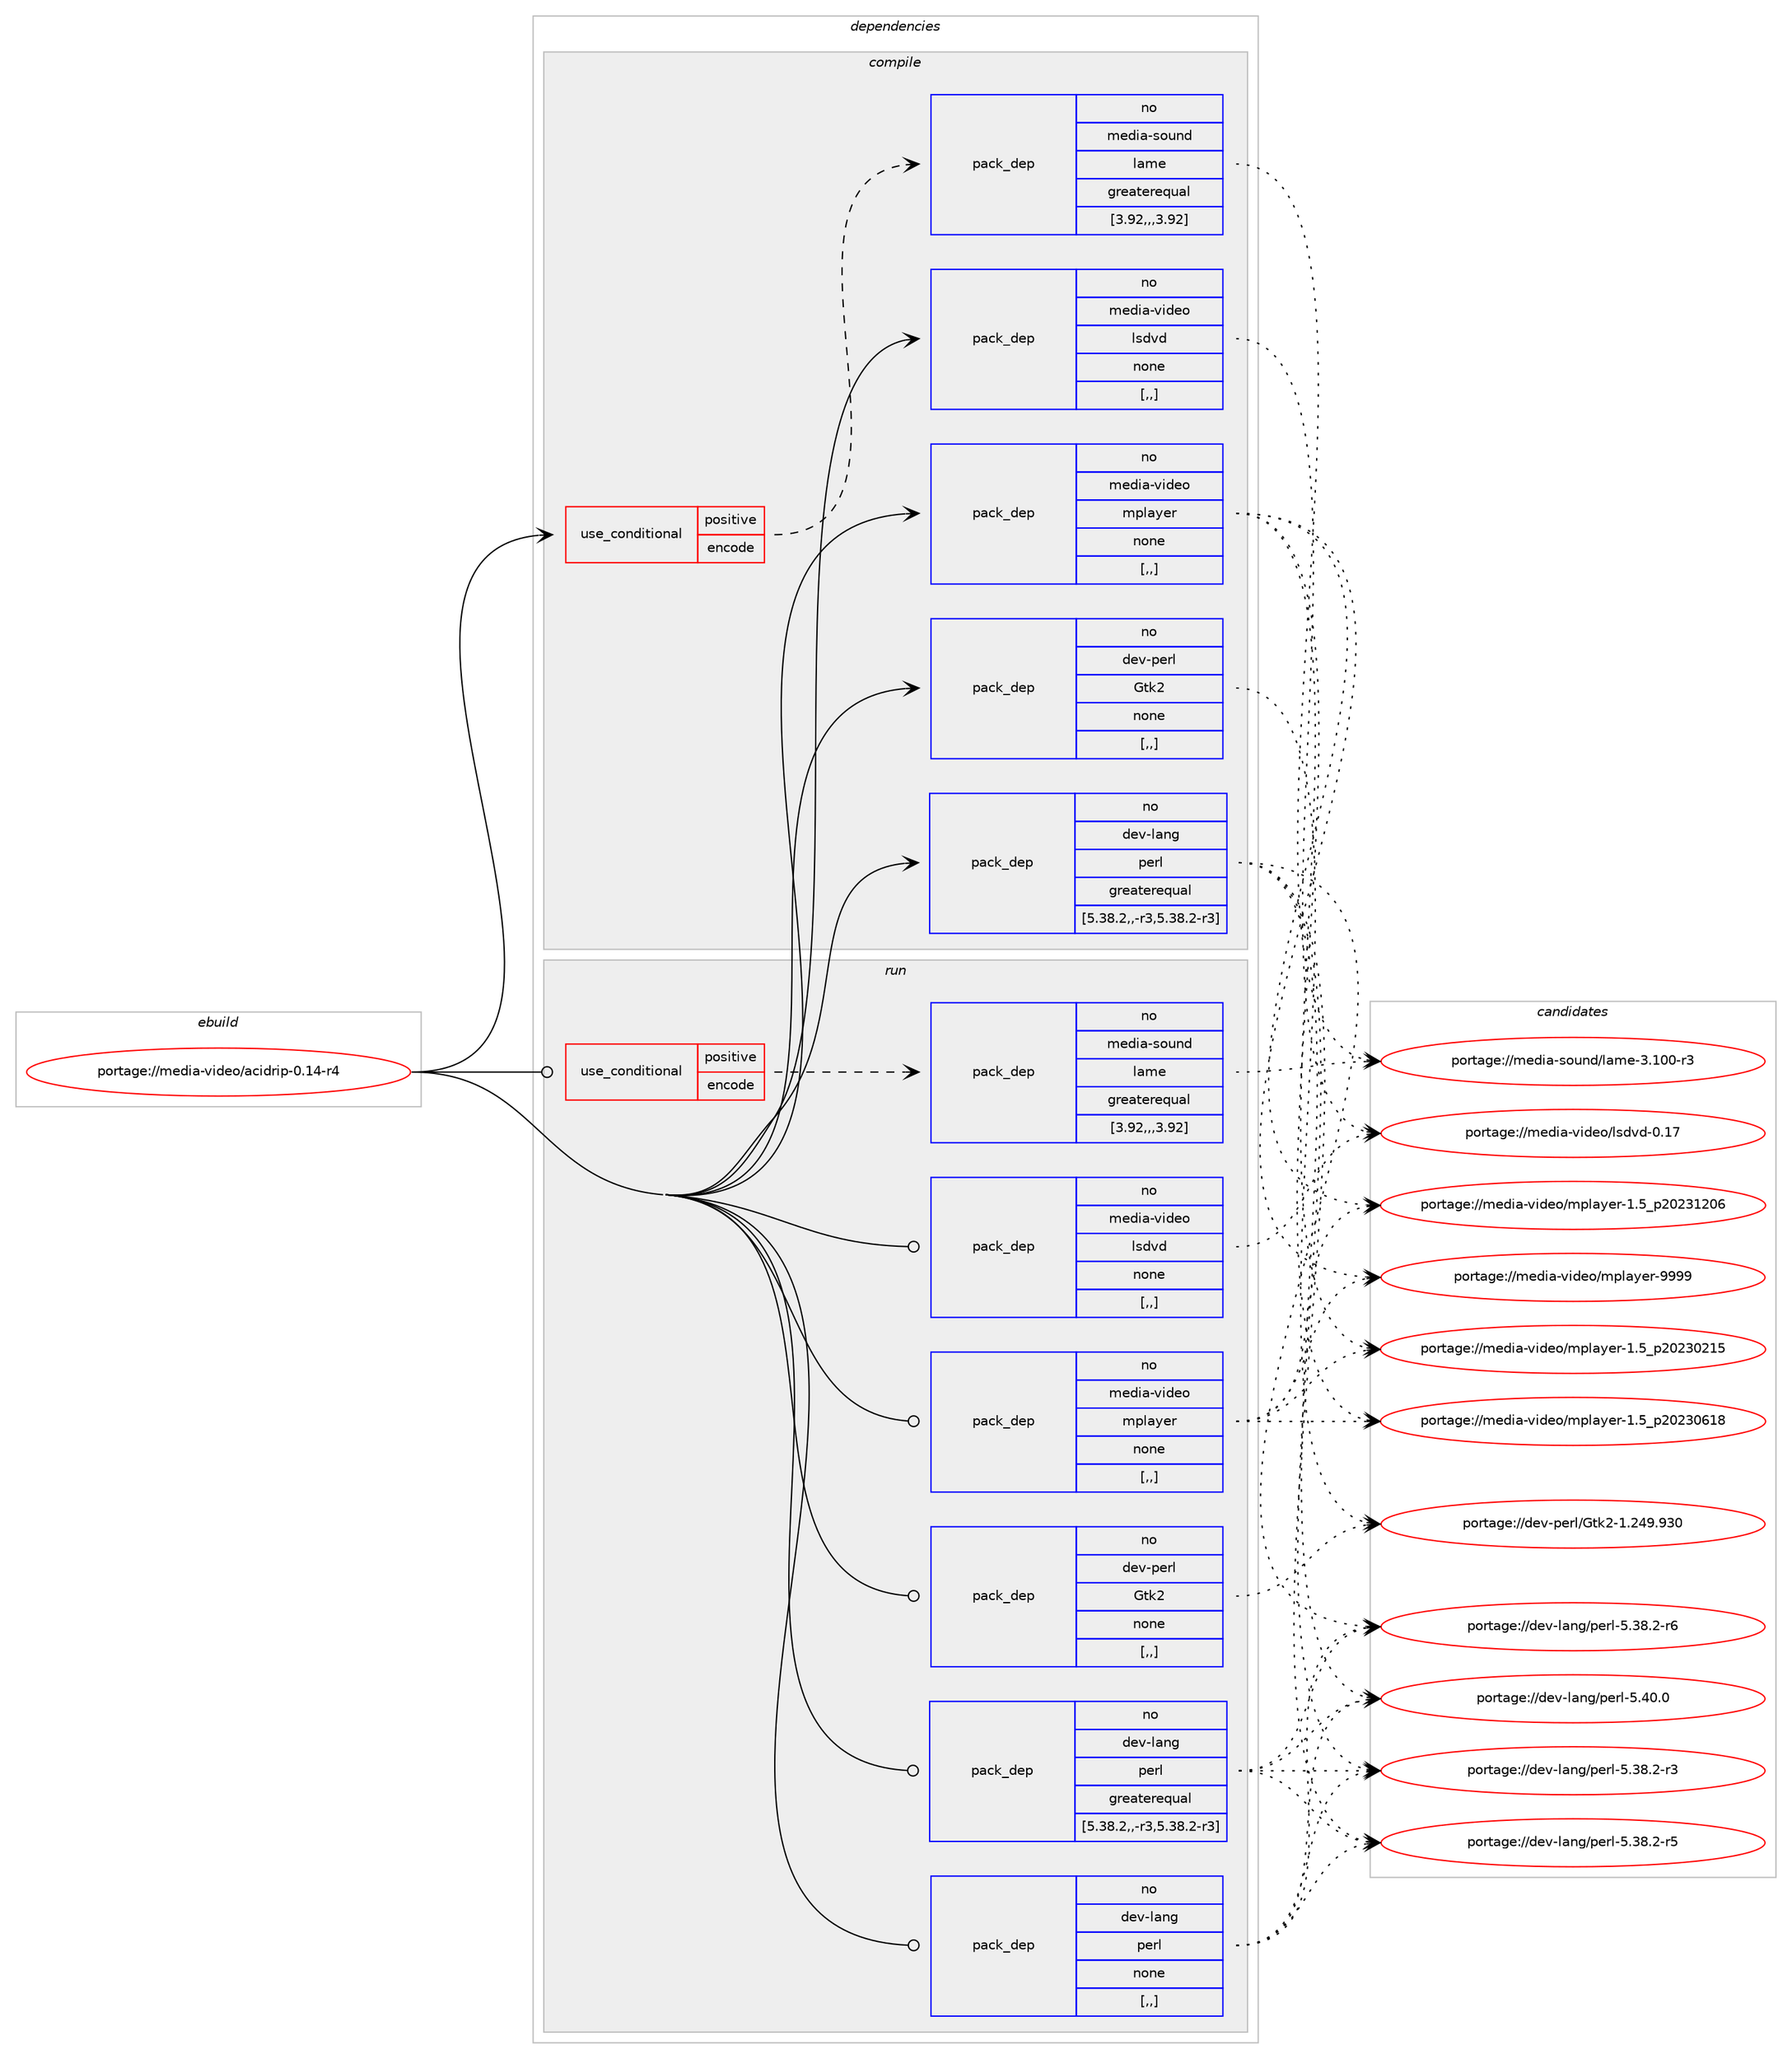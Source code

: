 digraph prolog {

# *************
# Graph options
# *************

newrank=true;
concentrate=true;
compound=true;
graph [rankdir=LR,fontname=Helvetica,fontsize=10,ranksep=1.5];#, ranksep=2.5, nodesep=0.2];
edge  [arrowhead=vee];
node  [fontname=Helvetica,fontsize=10];

# **********
# The ebuild
# **********

subgraph cluster_leftcol {
color=gray;
rank=same;
label=<<i>ebuild</i>>;
id [label="portage://media-video/acidrip-0.14-r4", color=red, width=4, href="../media-video/acidrip-0.14-r4.svg"];
}

# ****************
# The dependencies
# ****************

subgraph cluster_midcol {
color=gray;
label=<<i>dependencies</i>>;
subgraph cluster_compile {
fillcolor="#eeeeee";
style=filled;
label=<<i>compile</i>>;
subgraph cond80767 {
dependency317713 [label=<<TABLE BORDER="0" CELLBORDER="1" CELLSPACING="0" CELLPADDING="4"><TR><TD ROWSPAN="3" CELLPADDING="10">use_conditional</TD></TR><TR><TD>positive</TD></TR><TR><TD>encode</TD></TR></TABLE>>, shape=none, color=red];
subgraph pack234491 {
dependency317714 [label=<<TABLE BORDER="0" CELLBORDER="1" CELLSPACING="0" CELLPADDING="4" WIDTH="220"><TR><TD ROWSPAN="6" CELLPADDING="30">pack_dep</TD></TR><TR><TD WIDTH="110">no</TD></TR><TR><TD>media-sound</TD></TR><TR><TD>lame</TD></TR><TR><TD>greaterequal</TD></TR><TR><TD>[3.92,,,3.92]</TD></TR></TABLE>>, shape=none, color=blue];
}
dependency317713:e -> dependency317714:w [weight=20,style="dashed",arrowhead="vee"];
}
id:e -> dependency317713:w [weight=20,style="solid",arrowhead="vee"];
subgraph pack234492 {
dependency317715 [label=<<TABLE BORDER="0" CELLBORDER="1" CELLSPACING="0" CELLPADDING="4" WIDTH="220"><TR><TD ROWSPAN="6" CELLPADDING="30">pack_dep</TD></TR><TR><TD WIDTH="110">no</TD></TR><TR><TD>dev-lang</TD></TR><TR><TD>perl</TD></TR><TR><TD>greaterequal</TD></TR><TR><TD>[5.38.2,,-r3,5.38.2-r3]</TD></TR></TABLE>>, shape=none, color=blue];
}
id:e -> dependency317715:w [weight=20,style="solid",arrowhead="vee"];
subgraph pack234493 {
dependency317716 [label=<<TABLE BORDER="0" CELLBORDER="1" CELLSPACING="0" CELLPADDING="4" WIDTH="220"><TR><TD ROWSPAN="6" CELLPADDING="30">pack_dep</TD></TR><TR><TD WIDTH="110">no</TD></TR><TR><TD>dev-perl</TD></TR><TR><TD>Gtk2</TD></TR><TR><TD>none</TD></TR><TR><TD>[,,]</TD></TR></TABLE>>, shape=none, color=blue];
}
id:e -> dependency317716:w [weight=20,style="solid",arrowhead="vee"];
subgraph pack234494 {
dependency317717 [label=<<TABLE BORDER="0" CELLBORDER="1" CELLSPACING="0" CELLPADDING="4" WIDTH="220"><TR><TD ROWSPAN="6" CELLPADDING="30">pack_dep</TD></TR><TR><TD WIDTH="110">no</TD></TR><TR><TD>media-video</TD></TR><TR><TD>lsdvd</TD></TR><TR><TD>none</TD></TR><TR><TD>[,,]</TD></TR></TABLE>>, shape=none, color=blue];
}
id:e -> dependency317717:w [weight=20,style="solid",arrowhead="vee"];
subgraph pack234495 {
dependency317718 [label=<<TABLE BORDER="0" CELLBORDER="1" CELLSPACING="0" CELLPADDING="4" WIDTH="220"><TR><TD ROWSPAN="6" CELLPADDING="30">pack_dep</TD></TR><TR><TD WIDTH="110">no</TD></TR><TR><TD>media-video</TD></TR><TR><TD>mplayer</TD></TR><TR><TD>none</TD></TR><TR><TD>[,,]</TD></TR></TABLE>>, shape=none, color=blue];
}
id:e -> dependency317718:w [weight=20,style="solid",arrowhead="vee"];
}
subgraph cluster_compileandrun {
fillcolor="#eeeeee";
style=filled;
label=<<i>compile and run</i>>;
}
subgraph cluster_run {
fillcolor="#eeeeee";
style=filled;
label=<<i>run</i>>;
subgraph cond80768 {
dependency317719 [label=<<TABLE BORDER="0" CELLBORDER="1" CELLSPACING="0" CELLPADDING="4"><TR><TD ROWSPAN="3" CELLPADDING="10">use_conditional</TD></TR><TR><TD>positive</TD></TR><TR><TD>encode</TD></TR></TABLE>>, shape=none, color=red];
subgraph pack234496 {
dependency317720 [label=<<TABLE BORDER="0" CELLBORDER="1" CELLSPACING="0" CELLPADDING="4" WIDTH="220"><TR><TD ROWSPAN="6" CELLPADDING="30">pack_dep</TD></TR><TR><TD WIDTH="110">no</TD></TR><TR><TD>media-sound</TD></TR><TR><TD>lame</TD></TR><TR><TD>greaterequal</TD></TR><TR><TD>[3.92,,,3.92]</TD></TR></TABLE>>, shape=none, color=blue];
}
dependency317719:e -> dependency317720:w [weight=20,style="dashed",arrowhead="vee"];
}
id:e -> dependency317719:w [weight=20,style="solid",arrowhead="odot"];
subgraph pack234497 {
dependency317721 [label=<<TABLE BORDER="0" CELLBORDER="1" CELLSPACING="0" CELLPADDING="4" WIDTH="220"><TR><TD ROWSPAN="6" CELLPADDING="30">pack_dep</TD></TR><TR><TD WIDTH="110">no</TD></TR><TR><TD>dev-lang</TD></TR><TR><TD>perl</TD></TR><TR><TD>greaterequal</TD></TR><TR><TD>[5.38.2,,-r3,5.38.2-r3]</TD></TR></TABLE>>, shape=none, color=blue];
}
id:e -> dependency317721:w [weight=20,style="solid",arrowhead="odot"];
subgraph pack234498 {
dependency317722 [label=<<TABLE BORDER="0" CELLBORDER="1" CELLSPACING="0" CELLPADDING="4" WIDTH="220"><TR><TD ROWSPAN="6" CELLPADDING="30">pack_dep</TD></TR><TR><TD WIDTH="110">no</TD></TR><TR><TD>dev-lang</TD></TR><TR><TD>perl</TD></TR><TR><TD>none</TD></TR><TR><TD>[,,]</TD></TR></TABLE>>, shape=none, color=blue];
}
id:e -> dependency317722:w [weight=20,style="solid",arrowhead="odot"];
subgraph pack234499 {
dependency317723 [label=<<TABLE BORDER="0" CELLBORDER="1" CELLSPACING="0" CELLPADDING="4" WIDTH="220"><TR><TD ROWSPAN="6" CELLPADDING="30">pack_dep</TD></TR><TR><TD WIDTH="110">no</TD></TR><TR><TD>dev-perl</TD></TR><TR><TD>Gtk2</TD></TR><TR><TD>none</TD></TR><TR><TD>[,,]</TD></TR></TABLE>>, shape=none, color=blue];
}
id:e -> dependency317723:w [weight=20,style="solid",arrowhead="odot"];
subgraph pack234500 {
dependency317724 [label=<<TABLE BORDER="0" CELLBORDER="1" CELLSPACING="0" CELLPADDING="4" WIDTH="220"><TR><TD ROWSPAN="6" CELLPADDING="30">pack_dep</TD></TR><TR><TD WIDTH="110">no</TD></TR><TR><TD>media-video</TD></TR><TR><TD>lsdvd</TD></TR><TR><TD>none</TD></TR><TR><TD>[,,]</TD></TR></TABLE>>, shape=none, color=blue];
}
id:e -> dependency317724:w [weight=20,style="solid",arrowhead="odot"];
subgraph pack234501 {
dependency317725 [label=<<TABLE BORDER="0" CELLBORDER="1" CELLSPACING="0" CELLPADDING="4" WIDTH="220"><TR><TD ROWSPAN="6" CELLPADDING="30">pack_dep</TD></TR><TR><TD WIDTH="110">no</TD></TR><TR><TD>media-video</TD></TR><TR><TD>mplayer</TD></TR><TR><TD>none</TD></TR><TR><TD>[,,]</TD></TR></TABLE>>, shape=none, color=blue];
}
id:e -> dependency317725:w [weight=20,style="solid",arrowhead="odot"];
}
}

# **************
# The candidates
# **************

subgraph cluster_choices {
rank=same;
color=gray;
label=<<i>candidates</i>>;

subgraph choice234491 {
color=black;
nodesep=1;
choice109101100105974511511111711010047108971091014551464948484511451 [label="portage://media-sound/lame-3.100-r3", color=red, width=4,href="../media-sound/lame-3.100-r3.svg"];
dependency317714:e -> choice109101100105974511511111711010047108971091014551464948484511451:w [style=dotted,weight="100"];
}
subgraph choice234492 {
color=black;
nodesep=1;
choice100101118451089711010347112101114108455346515646504511451 [label="portage://dev-lang/perl-5.38.2-r3", color=red, width=4,href="../dev-lang/perl-5.38.2-r3.svg"];
choice100101118451089711010347112101114108455346515646504511453 [label="portage://dev-lang/perl-5.38.2-r5", color=red, width=4,href="../dev-lang/perl-5.38.2-r5.svg"];
choice100101118451089711010347112101114108455346515646504511454 [label="portage://dev-lang/perl-5.38.2-r6", color=red, width=4,href="../dev-lang/perl-5.38.2-r6.svg"];
choice10010111845108971101034711210111410845534652484648 [label="portage://dev-lang/perl-5.40.0", color=red, width=4,href="../dev-lang/perl-5.40.0.svg"];
dependency317715:e -> choice100101118451089711010347112101114108455346515646504511451:w [style=dotted,weight="100"];
dependency317715:e -> choice100101118451089711010347112101114108455346515646504511453:w [style=dotted,weight="100"];
dependency317715:e -> choice100101118451089711010347112101114108455346515646504511454:w [style=dotted,weight="100"];
dependency317715:e -> choice10010111845108971101034711210111410845534652484648:w [style=dotted,weight="100"];
}
subgraph choice234493 {
color=black;
nodesep=1;
choice1001011184511210111410847711161075045494650525746575148 [label="portage://dev-perl/Gtk2-1.249.930", color=red, width=4,href="../dev-perl/Gtk2-1.249.930.svg"];
dependency317716:e -> choice1001011184511210111410847711161075045494650525746575148:w [style=dotted,weight="100"];
}
subgraph choice234494 {
color=black;
nodesep=1;
choice1091011001059745118105100101111471081151001181004548464955 [label="portage://media-video/lsdvd-0.17", color=red, width=4,href="../media-video/lsdvd-0.17.svg"];
dependency317717:e -> choice1091011001059745118105100101111471081151001181004548464955:w [style=dotted,weight="100"];
}
subgraph choice234495 {
color=black;
nodesep=1;
choice1091011001059745118105100101111471091121089712110111445494653951125048505148504953 [label="portage://media-video/mplayer-1.5_p20230215", color=red, width=4,href="../media-video/mplayer-1.5_p20230215.svg"];
choice1091011001059745118105100101111471091121089712110111445494653951125048505148544956 [label="portage://media-video/mplayer-1.5_p20230618", color=red, width=4,href="../media-video/mplayer-1.5_p20230618.svg"];
choice1091011001059745118105100101111471091121089712110111445494653951125048505149504854 [label="portage://media-video/mplayer-1.5_p20231206", color=red, width=4,href="../media-video/mplayer-1.5_p20231206.svg"];
choice109101100105974511810510010111147109112108971211011144557575757 [label="portage://media-video/mplayer-9999", color=red, width=4,href="../media-video/mplayer-9999.svg"];
dependency317718:e -> choice1091011001059745118105100101111471091121089712110111445494653951125048505148504953:w [style=dotted,weight="100"];
dependency317718:e -> choice1091011001059745118105100101111471091121089712110111445494653951125048505148544956:w [style=dotted,weight="100"];
dependency317718:e -> choice1091011001059745118105100101111471091121089712110111445494653951125048505149504854:w [style=dotted,weight="100"];
dependency317718:e -> choice109101100105974511810510010111147109112108971211011144557575757:w [style=dotted,weight="100"];
}
subgraph choice234496 {
color=black;
nodesep=1;
choice109101100105974511511111711010047108971091014551464948484511451 [label="portage://media-sound/lame-3.100-r3", color=red, width=4,href="../media-sound/lame-3.100-r3.svg"];
dependency317720:e -> choice109101100105974511511111711010047108971091014551464948484511451:w [style=dotted,weight="100"];
}
subgraph choice234497 {
color=black;
nodesep=1;
choice100101118451089711010347112101114108455346515646504511451 [label="portage://dev-lang/perl-5.38.2-r3", color=red, width=4,href="../dev-lang/perl-5.38.2-r3.svg"];
choice100101118451089711010347112101114108455346515646504511453 [label="portage://dev-lang/perl-5.38.2-r5", color=red, width=4,href="../dev-lang/perl-5.38.2-r5.svg"];
choice100101118451089711010347112101114108455346515646504511454 [label="portage://dev-lang/perl-5.38.2-r6", color=red, width=4,href="../dev-lang/perl-5.38.2-r6.svg"];
choice10010111845108971101034711210111410845534652484648 [label="portage://dev-lang/perl-5.40.0", color=red, width=4,href="../dev-lang/perl-5.40.0.svg"];
dependency317721:e -> choice100101118451089711010347112101114108455346515646504511451:w [style=dotted,weight="100"];
dependency317721:e -> choice100101118451089711010347112101114108455346515646504511453:w [style=dotted,weight="100"];
dependency317721:e -> choice100101118451089711010347112101114108455346515646504511454:w [style=dotted,weight="100"];
dependency317721:e -> choice10010111845108971101034711210111410845534652484648:w [style=dotted,weight="100"];
}
subgraph choice234498 {
color=black;
nodesep=1;
choice100101118451089711010347112101114108455346515646504511451 [label="portage://dev-lang/perl-5.38.2-r3", color=red, width=4,href="../dev-lang/perl-5.38.2-r3.svg"];
choice100101118451089711010347112101114108455346515646504511453 [label="portage://dev-lang/perl-5.38.2-r5", color=red, width=4,href="../dev-lang/perl-5.38.2-r5.svg"];
choice100101118451089711010347112101114108455346515646504511454 [label="portage://dev-lang/perl-5.38.2-r6", color=red, width=4,href="../dev-lang/perl-5.38.2-r6.svg"];
choice10010111845108971101034711210111410845534652484648 [label="portage://dev-lang/perl-5.40.0", color=red, width=4,href="../dev-lang/perl-5.40.0.svg"];
dependency317722:e -> choice100101118451089711010347112101114108455346515646504511451:w [style=dotted,weight="100"];
dependency317722:e -> choice100101118451089711010347112101114108455346515646504511453:w [style=dotted,weight="100"];
dependency317722:e -> choice100101118451089711010347112101114108455346515646504511454:w [style=dotted,weight="100"];
dependency317722:e -> choice10010111845108971101034711210111410845534652484648:w [style=dotted,weight="100"];
}
subgraph choice234499 {
color=black;
nodesep=1;
choice1001011184511210111410847711161075045494650525746575148 [label="portage://dev-perl/Gtk2-1.249.930", color=red, width=4,href="../dev-perl/Gtk2-1.249.930.svg"];
dependency317723:e -> choice1001011184511210111410847711161075045494650525746575148:w [style=dotted,weight="100"];
}
subgraph choice234500 {
color=black;
nodesep=1;
choice1091011001059745118105100101111471081151001181004548464955 [label="portage://media-video/lsdvd-0.17", color=red, width=4,href="../media-video/lsdvd-0.17.svg"];
dependency317724:e -> choice1091011001059745118105100101111471081151001181004548464955:w [style=dotted,weight="100"];
}
subgraph choice234501 {
color=black;
nodesep=1;
choice1091011001059745118105100101111471091121089712110111445494653951125048505148504953 [label="portage://media-video/mplayer-1.5_p20230215", color=red, width=4,href="../media-video/mplayer-1.5_p20230215.svg"];
choice1091011001059745118105100101111471091121089712110111445494653951125048505148544956 [label="portage://media-video/mplayer-1.5_p20230618", color=red, width=4,href="../media-video/mplayer-1.5_p20230618.svg"];
choice1091011001059745118105100101111471091121089712110111445494653951125048505149504854 [label="portage://media-video/mplayer-1.5_p20231206", color=red, width=4,href="../media-video/mplayer-1.5_p20231206.svg"];
choice109101100105974511810510010111147109112108971211011144557575757 [label="portage://media-video/mplayer-9999", color=red, width=4,href="../media-video/mplayer-9999.svg"];
dependency317725:e -> choice1091011001059745118105100101111471091121089712110111445494653951125048505148504953:w [style=dotted,weight="100"];
dependency317725:e -> choice1091011001059745118105100101111471091121089712110111445494653951125048505148544956:w [style=dotted,weight="100"];
dependency317725:e -> choice1091011001059745118105100101111471091121089712110111445494653951125048505149504854:w [style=dotted,weight="100"];
dependency317725:e -> choice109101100105974511810510010111147109112108971211011144557575757:w [style=dotted,weight="100"];
}
}

}
